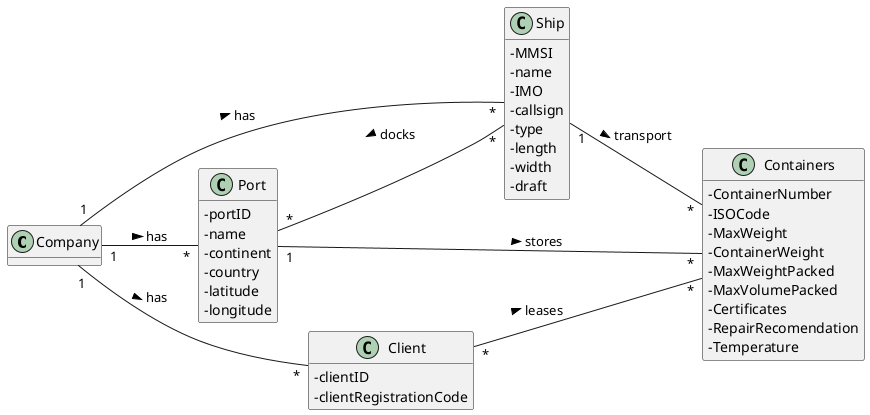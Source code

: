 @startuml
'https://plantuml.com/class-diagram

hide methods
left to right direction
skinparam classAttributeIconSize 0

class Company {

}

class Containers{
-ContainerNumber
-ISOCode
-MaxWeight
-ContainerWeight
-MaxWeightPacked
-MaxVolumePacked
-Certificates
-RepairRecomendation
-Temperature
}

class Ship{
-MMSI
-name
-IMO
-callsign
-type
-length
-width
-draft
}

class Port{
-portID
-name
-continent
-country
-latitude
-longitude
}


class Client{
-clientID
-clientRegistrationCode
}

Company "1" -- "*" Client : has >
Company "1" -- "*" Port : has >
Company "1" -- "*" Ship : has >
Client "*" -- "*" Containers : leases > 
Port "1" -- "*" Containers: stores >
Ship "1" -- "*" Containers: transport >
Port "*" -- "*" Ship : docks <
@enduml